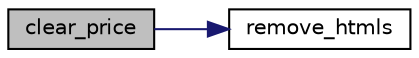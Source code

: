 digraph "clear_price"
{
 // LATEX_PDF_SIZE
  edge [fontname="Helvetica",fontsize="10",labelfontname="Helvetica",labelfontsize="10"];
  node [fontname="Helvetica",fontsize="10",shape=record];
  rankdir="LR";
  Node1 [label="clear_price",height=0.2,width=0.4,color="black", fillcolor="grey75", style="filled", fontcolor="black",tooltip=" "];
  Node1 -> Node2 [color="midnightblue",fontsize="10",style="solid",fontname="Helvetica"];
  Node2 [label="remove_htmls",height=0.2,width=0.4,color="black", fillcolor="white", style="filled",URL="$da/dd1/classstrings__formatter_1_1_string_formatter.html#a232cb450625e5eafda2edbbebccf4171",tooltip=" "];
}
